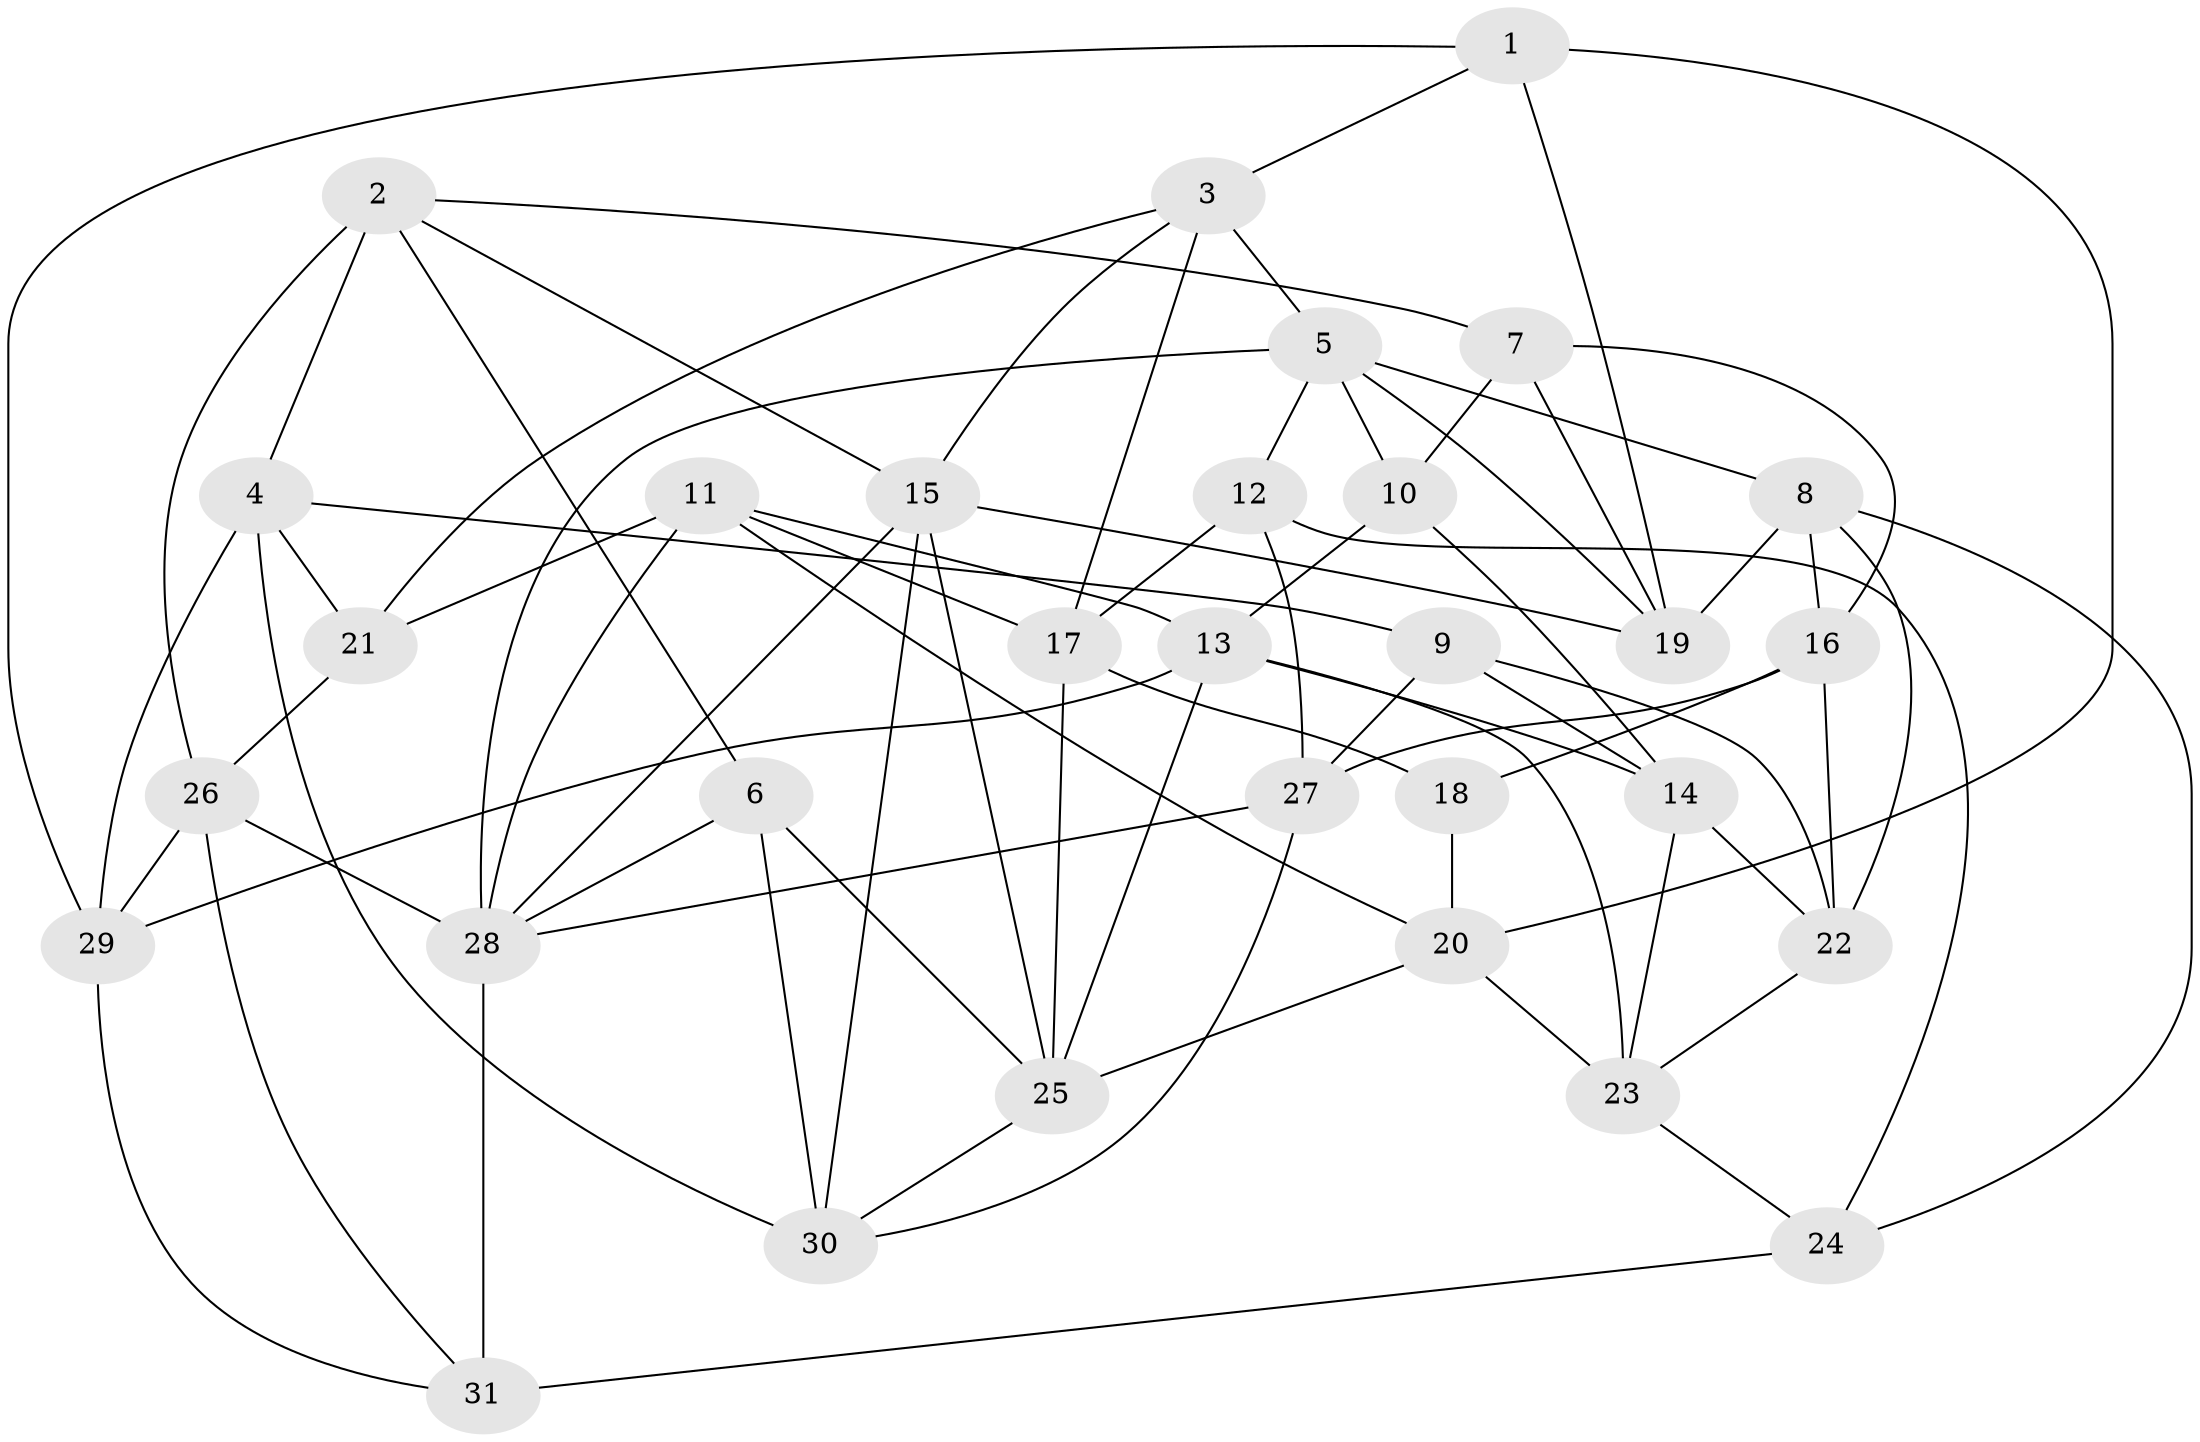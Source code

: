 // original degree distribution, {4: 1.0}
// Generated by graph-tools (version 1.1) at 2025/02/03/09/25 03:02:58]
// undirected, 31 vertices, 75 edges
graph export_dot {
graph [start="1"]
  node [color=gray90,style=filled];
  1;
  2;
  3;
  4;
  5;
  6;
  7;
  8;
  9;
  10;
  11;
  12;
  13;
  14;
  15;
  16;
  17;
  18;
  19;
  20;
  21;
  22;
  23;
  24;
  25;
  26;
  27;
  28;
  29;
  30;
  31;
  1 -- 3 [weight=1.0];
  1 -- 19 [weight=2.0];
  1 -- 20 [weight=1.0];
  1 -- 29 [weight=2.0];
  2 -- 4 [weight=1.0];
  2 -- 6 [weight=1.0];
  2 -- 7 [weight=1.0];
  2 -- 15 [weight=1.0];
  2 -- 26 [weight=2.0];
  3 -- 5 [weight=2.0];
  3 -- 15 [weight=1.0];
  3 -- 17 [weight=1.0];
  3 -- 21 [weight=1.0];
  4 -- 9 [weight=1.0];
  4 -- 21 [weight=1.0];
  4 -- 29 [weight=1.0];
  4 -- 30 [weight=2.0];
  5 -- 8 [weight=1.0];
  5 -- 10 [weight=2.0];
  5 -- 12 [weight=1.0];
  5 -- 19 [weight=1.0];
  5 -- 28 [weight=1.0];
  6 -- 25 [weight=1.0];
  6 -- 28 [weight=1.0];
  6 -- 30 [weight=1.0];
  7 -- 10 [weight=1.0];
  7 -- 16 [weight=1.0];
  7 -- 19 [weight=1.0];
  8 -- 16 [weight=1.0];
  8 -- 19 [weight=1.0];
  8 -- 22 [weight=2.0];
  8 -- 24 [weight=1.0];
  9 -- 14 [weight=1.0];
  9 -- 22 [weight=1.0];
  9 -- 27 [weight=1.0];
  10 -- 13 [weight=1.0];
  10 -- 14 [weight=2.0];
  11 -- 13 [weight=1.0];
  11 -- 17 [weight=1.0];
  11 -- 20 [weight=1.0];
  11 -- 21 [weight=1.0];
  11 -- 28 [weight=2.0];
  12 -- 17 [weight=2.0];
  12 -- 24 [weight=1.0];
  12 -- 27 [weight=2.0];
  13 -- 14 [weight=1.0];
  13 -- 23 [weight=1.0];
  13 -- 25 [weight=1.0];
  13 -- 29 [weight=1.0];
  14 -- 22 [weight=1.0];
  14 -- 23 [weight=1.0];
  15 -- 19 [weight=1.0];
  15 -- 25 [weight=1.0];
  15 -- 28 [weight=1.0];
  15 -- 30 [weight=1.0];
  16 -- 18 [weight=2.0];
  16 -- 22 [weight=1.0];
  16 -- 27 [weight=1.0];
  17 -- 18 [weight=1.0];
  17 -- 25 [weight=1.0];
  18 -- 20 [weight=1.0];
  20 -- 23 [weight=2.0];
  20 -- 25 [weight=1.0];
  21 -- 26 [weight=1.0];
  22 -- 23 [weight=1.0];
  23 -- 24 [weight=1.0];
  24 -- 31 [weight=1.0];
  25 -- 30 [weight=1.0];
  26 -- 28 [weight=1.0];
  26 -- 29 [weight=1.0];
  26 -- 31 [weight=1.0];
  27 -- 28 [weight=1.0];
  27 -- 30 [weight=1.0];
  28 -- 31 [weight=3.0];
  29 -- 31 [weight=1.0];
}
